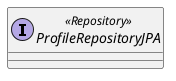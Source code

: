 @startuml
'https://plantuml.com/class-diagram

interface ProfileRepositoryJPA<<Repository>> {

}

@enduml